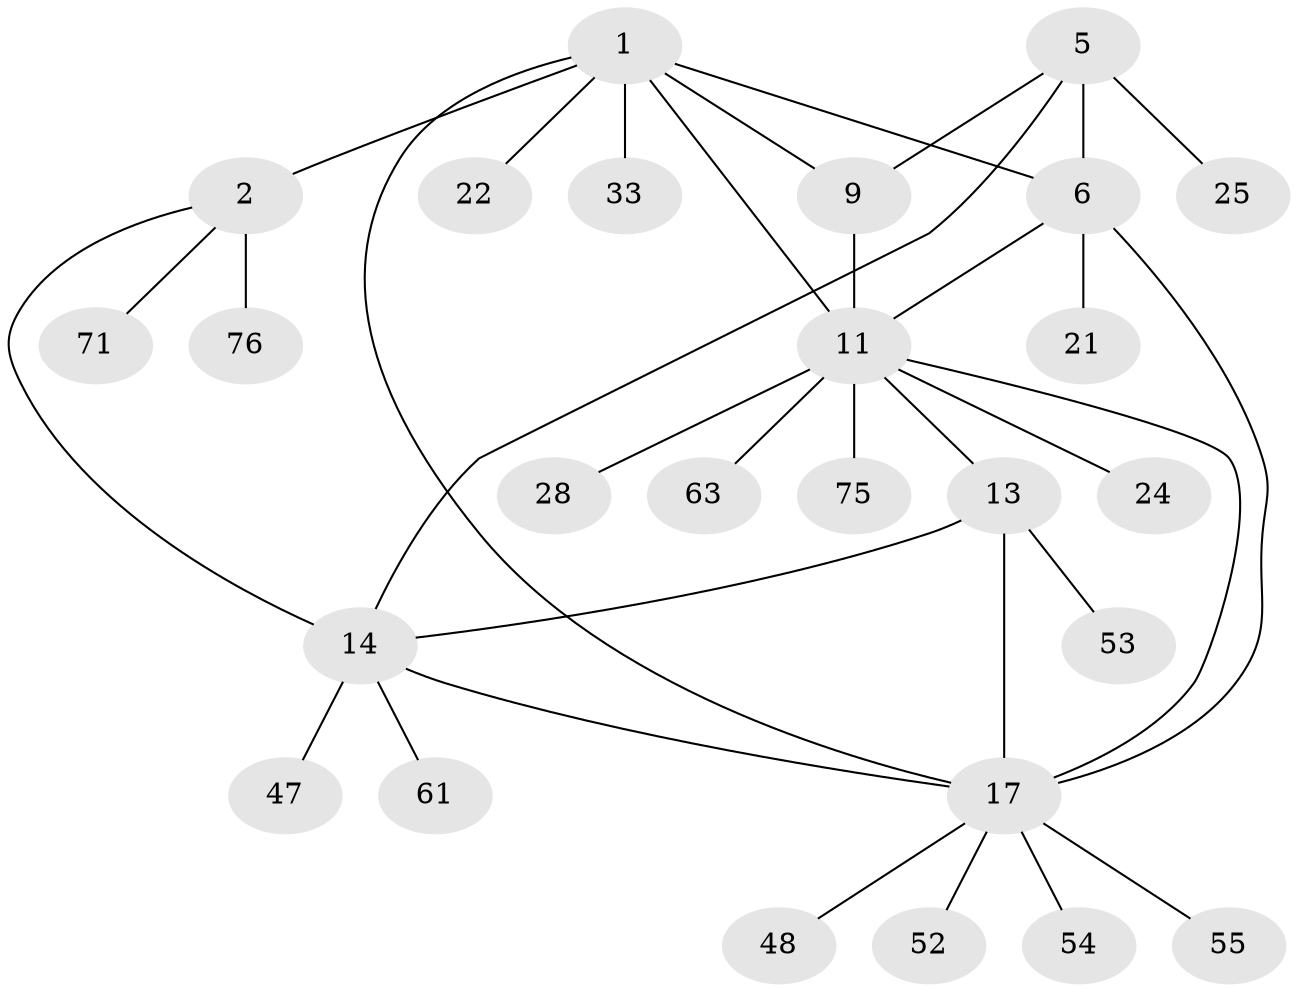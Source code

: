 // original degree distribution, {11: 0.011235955056179775, 7: 0.033707865168539325, 4: 0.0449438202247191, 9: 0.033707865168539325, 5: 0.033707865168539325, 6: 0.02247191011235955, 8: 0.033707865168539325, 10: 0.011235955056179775, 1: 0.5842696629213483, 2: 0.12359550561797752, 3: 0.06741573033707865}
// Generated by graph-tools (version 1.1) at 2025/19/03/04/25 18:19:52]
// undirected, 26 vertices, 34 edges
graph export_dot {
graph [start="1"]
  node [color=gray90,style=filled];
  1 [super="+46+45+82+43+3"];
  2;
  5 [super="+36+8+69+88+50+7+29+37"];
  6;
  9 [super="+31"];
  11 [super="+12+23+42"];
  13 [super="+35+16+65+72+27"];
  14 [super="+15+77+40"];
  17 [super="+70+89+74+19+39+20+18"];
  21;
  22 [super="+49"];
  24 [super="+30"];
  25;
  28;
  33;
  47;
  48;
  52;
  53 [super="+64+58"];
  54 [super="+83"];
  55;
  61;
  63 [super="+86+73"];
  71;
  75;
  76;
  1 -- 2 [weight=3];
  1 -- 6;
  1 -- 22;
  1 -- 17;
  1 -- 11 [weight=3];
  1 -- 33;
  1 -- 9;
  2 -- 71;
  2 -- 76;
  2 -- 14 [weight=2];
  5 -- 6 [weight=3];
  5 -- 25;
  5 -- 9;
  5 -- 14;
  6 -- 21;
  6 -- 17;
  6 -- 11;
  9 -- 11 [weight=2];
  11 -- 17;
  11 -- 75;
  11 -- 13;
  11 -- 24;
  11 -- 28;
  11 -- 63;
  13 -- 14 [weight=4];
  13 -- 17 [weight=2];
  13 -- 53;
  14 -- 61;
  14 -- 47;
  14 -- 17;
  17 -- 52;
  17 -- 54;
  17 -- 55;
  17 -- 48;
}
